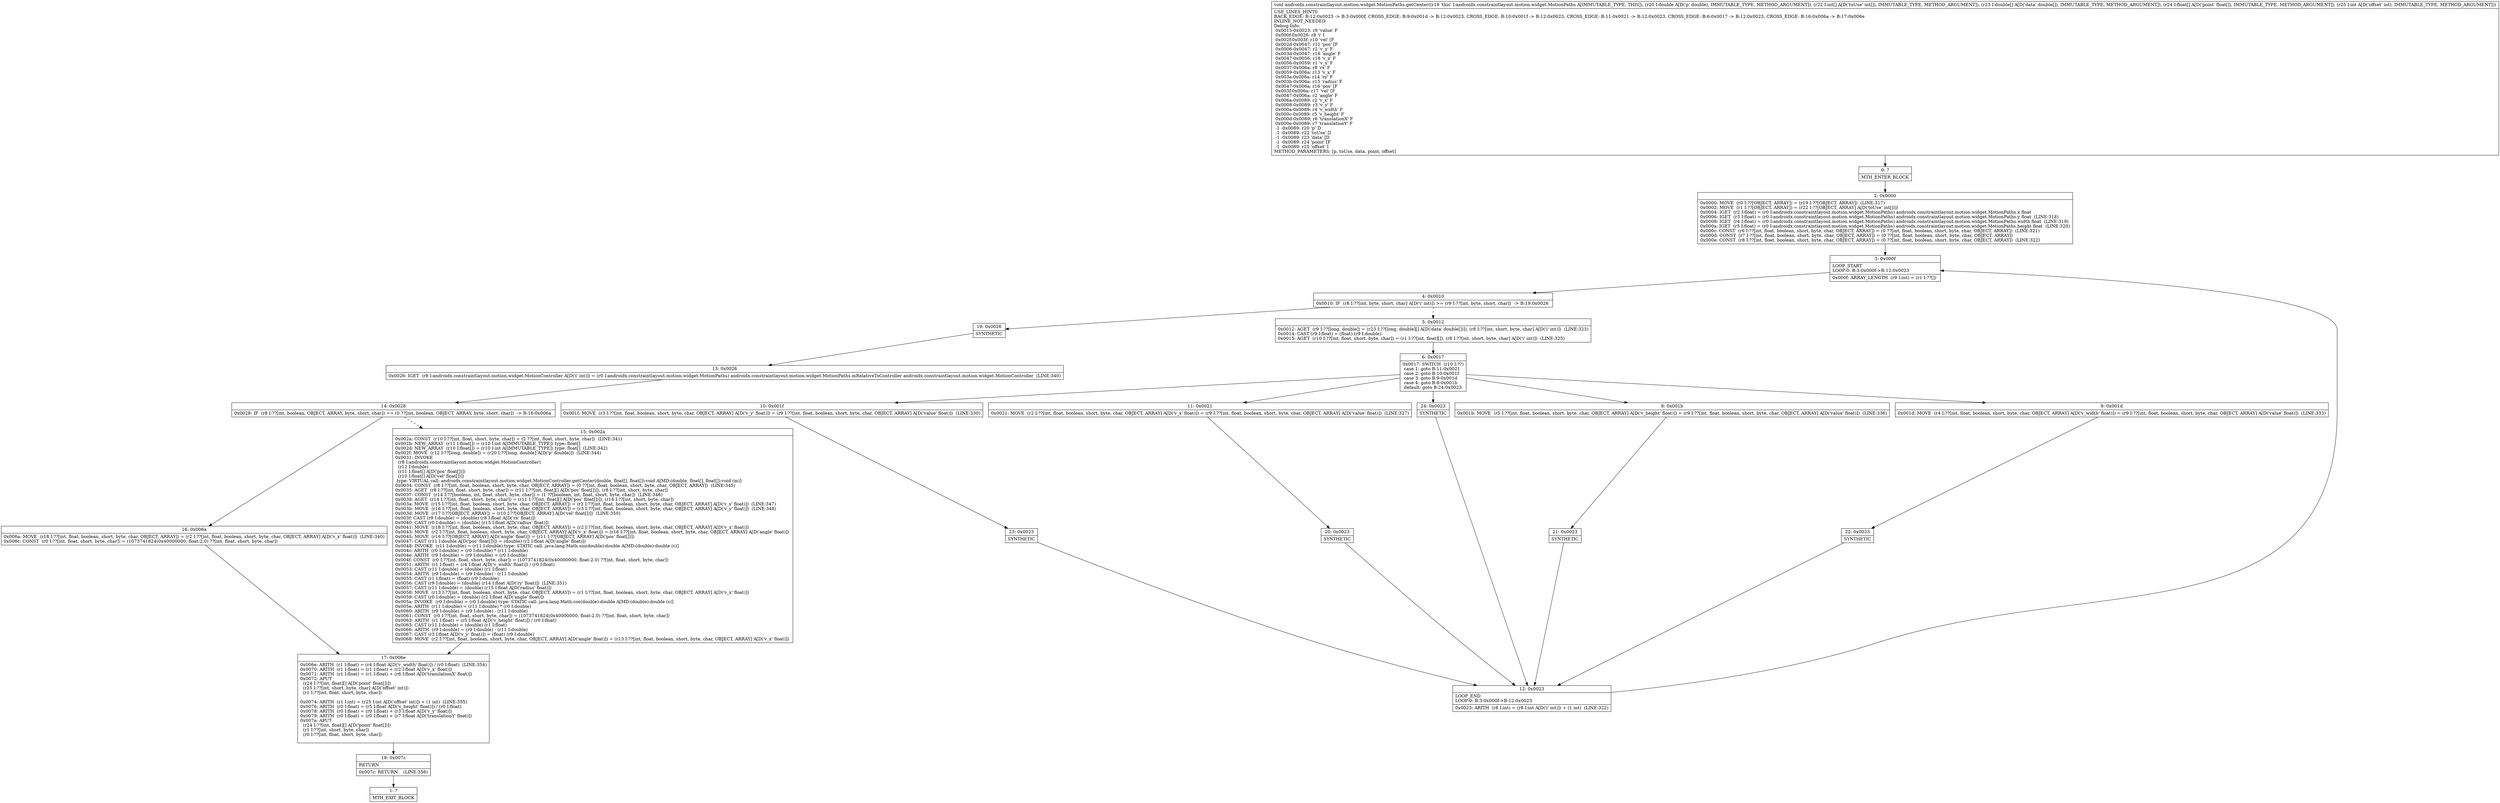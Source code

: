 digraph "CFG forandroidx.constraintlayout.motion.widget.MotionPaths.getCenter(D[I[D[FI)V" {
Node_0 [shape=record,label="{0\:\ ?|MTH_ENTER_BLOCK\l}"];
Node_2 [shape=record,label="{2\:\ 0x0000|0x0000: MOVE  (r0 I:??[OBJECT, ARRAY]) = (r19 I:??[OBJECT, ARRAY])  (LINE:317)\l0x0002: MOVE  (r1 I:??[OBJECT, ARRAY]) = (r22 I:??[OBJECT, ARRAY] A[D('toUse' int[])]) \l0x0004: IGET  (r2 I:float) = (r0 I:androidx.constraintlayout.motion.widget.MotionPaths) androidx.constraintlayout.motion.widget.MotionPaths.x float \l0x0006: IGET  (r3 I:float) = (r0 I:androidx.constraintlayout.motion.widget.MotionPaths) androidx.constraintlayout.motion.widget.MotionPaths.y float  (LINE:318)\l0x0008: IGET  (r4 I:float) = (r0 I:androidx.constraintlayout.motion.widget.MotionPaths) androidx.constraintlayout.motion.widget.MotionPaths.width float  (LINE:319)\l0x000a: IGET  (r5 I:float) = (r0 I:androidx.constraintlayout.motion.widget.MotionPaths) androidx.constraintlayout.motion.widget.MotionPaths.height float  (LINE:320)\l0x000c: CONST  (r6 I:??[int, float, boolean, short, byte, char, OBJECT, ARRAY]) = (0 ??[int, float, boolean, short, byte, char, OBJECT, ARRAY])  (LINE:321)\l0x000d: CONST  (r7 I:??[int, float, boolean, short, byte, char, OBJECT, ARRAY]) = (0 ??[int, float, boolean, short, byte, char, OBJECT, ARRAY]) \l0x000e: CONST  (r8 I:??[int, float, boolean, short, byte, char, OBJECT, ARRAY]) = (0 ??[int, float, boolean, short, byte, char, OBJECT, ARRAY])  (LINE:322)\l}"];
Node_3 [shape=record,label="{3\:\ 0x000f|LOOP_START\lLOOP:0: B:3:0x000f\-\>B:12:0x0023\l|0x000f: ARRAY_LENGTH  (r9 I:int) = (r1 I:??[]) \l}"];
Node_4 [shape=record,label="{4\:\ 0x0010|0x0010: IF  (r8 I:??[int, byte, short, char] A[D('i' int)]) \>= (r9 I:??[int, byte, short, char])  \-\> B:19:0x0026 \l}"];
Node_5 [shape=record,label="{5\:\ 0x0012|0x0012: AGET  (r9 I:??[long, double]) = (r23 I:??[long, double][] A[D('data' double[])]), (r8 I:??[int, short, byte, char] A[D('i' int)])  (LINE:323)\l0x0014: CAST (r9 I:float) = (float) (r9 I:double) \l0x0015: AGET  (r10 I:??[int, float, short, byte, char]) = (r1 I:??[int, float][]), (r8 I:??[int, short, byte, char] A[D('i' int)])  (LINE:325)\l}"];
Node_6 [shape=record,label="{6\:\ 0x0017|0x0017: SWITCH  (r10 I:??)\l case 1: goto B:11:0x0021\l case 2: goto B:10:0x001f\l case 3: goto B:9:0x001d\l case 4: goto B:8:0x001b\l default: goto B:24:0x0023 \l}"];
Node_8 [shape=record,label="{8\:\ 0x001b|0x001b: MOVE  (r5 I:??[int, float, boolean, short, byte, char, OBJECT, ARRAY] A[D('v_height' float)]) = (r9 I:??[int, float, boolean, short, byte, char, OBJECT, ARRAY] A[D('value' float)])  (LINE:336)\l}"];
Node_21 [shape=record,label="{21\:\ 0x0023|SYNTHETIC\l}"];
Node_12 [shape=record,label="{12\:\ 0x0023|LOOP_END\lLOOP:0: B:3:0x000f\-\>B:12:0x0023\l|0x0023: ARITH  (r8 I:int) = (r8 I:int A[D('i' int)]) + (1 int)  (LINE:322)\l}"];
Node_9 [shape=record,label="{9\:\ 0x001d|0x001d: MOVE  (r4 I:??[int, float, boolean, short, byte, char, OBJECT, ARRAY] A[D('v_width' float)]) = (r9 I:??[int, float, boolean, short, byte, char, OBJECT, ARRAY] A[D('value' float)])  (LINE:333)\l}"];
Node_22 [shape=record,label="{22\:\ 0x0023|SYNTHETIC\l}"];
Node_10 [shape=record,label="{10\:\ 0x001f|0x001f: MOVE  (r3 I:??[int, float, boolean, short, byte, char, OBJECT, ARRAY] A[D('v_y' float)]) = (r9 I:??[int, float, boolean, short, byte, char, OBJECT, ARRAY] A[D('value' float)])  (LINE:330)\l}"];
Node_23 [shape=record,label="{23\:\ 0x0023|SYNTHETIC\l}"];
Node_11 [shape=record,label="{11\:\ 0x0021|0x0021: MOVE  (r2 I:??[int, float, boolean, short, byte, char, OBJECT, ARRAY] A[D('v_x' float)]) = (r9 I:??[int, float, boolean, short, byte, char, OBJECT, ARRAY] A[D('value' float)])  (LINE:327)\l}"];
Node_20 [shape=record,label="{20\:\ 0x0023|SYNTHETIC\l}"];
Node_24 [shape=record,label="{24\:\ 0x0023|SYNTHETIC\l}"];
Node_19 [shape=record,label="{19\:\ 0x0026|SYNTHETIC\l}"];
Node_13 [shape=record,label="{13\:\ 0x0026|0x0026: IGET  (r8 I:androidx.constraintlayout.motion.widget.MotionController A[D('i' int)]) = (r0 I:androidx.constraintlayout.motion.widget.MotionPaths) androidx.constraintlayout.motion.widget.MotionPaths.mRelativeToController androidx.constraintlayout.motion.widget.MotionController  (LINE:340)\l}"];
Node_14 [shape=record,label="{14\:\ 0x0028|0x0028: IF  (r8 I:??[int, boolean, OBJECT, ARRAY, byte, short, char]) == (0 ??[int, boolean, OBJECT, ARRAY, byte, short, char])  \-\> B:16:0x006a \l}"];
Node_15 [shape=record,label="{15\:\ 0x002a|0x002a: CONST  (r10 I:??[int, float, short, byte, char]) = (2 ??[int, float, short, byte, char])  (LINE:341)\l0x002b: NEW_ARRAY  (r11 I:float[]) = (r10 I:int A[IMMUTABLE_TYPE]) type: float[] \l0x002d: NEW_ARRAY  (r10 I:float[]) = (r10 I:int A[IMMUTABLE_TYPE]) type: float[]  (LINE:342)\l0x002f: MOVE  (r12 I:??[long, double]) = (r20 I:??[long, double] A[D('p' double)])  (LINE:344)\l0x0031: INVOKE  \l  (r8 I:androidx.constraintlayout.motion.widget.MotionController)\l  (r12 I:double)\l  (r11 I:float[] A[D('pos' float[])])\l  (r10 I:float[] A[D('vel' float[])])\l type: VIRTUAL call: androidx.constraintlayout.motion.widget.MotionController.getCenter(double, float[], float[]):void A[MD:(double, float[], float[]):void (m)]\l0x0034: CONST  (r8 I:??[int, float, boolean, short, byte, char, OBJECT, ARRAY]) = (0 ??[int, float, boolean, short, byte, char, OBJECT, ARRAY])  (LINE:345)\l0x0035: AGET  (r8 I:??[int, float, short, byte, char]) = (r11 I:??[int, float][] A[D('pos' float[])]), (r8 I:??[int, short, byte, char]) \l0x0037: CONST  (r14 I:??[boolean, int, float, short, byte, char]) = (1 ??[boolean, int, float, short, byte, char])  (LINE:346)\l0x0038: AGET  (r14 I:??[int, float, short, byte, char]) = (r11 I:??[int, float][] A[D('pos' float[])]), (r14 I:??[int, short, byte, char]) \l0x003a: MOVE  (r15 I:??[int, float, boolean, short, byte, char, OBJECT, ARRAY]) = (r2 I:??[int, float, boolean, short, byte, char, OBJECT, ARRAY] A[D('v_x' float)])  (LINE:347)\l0x003b: MOVE  (r16 I:??[int, float, boolean, short, byte, char, OBJECT, ARRAY]) = (r3 I:??[int, float, boolean, short, byte, char, OBJECT, ARRAY] A[D('v_y' float)])  (LINE:348)\l0x003d: MOVE  (r17 I:??[OBJECT, ARRAY]) = (r10 I:??[OBJECT, ARRAY] A[D('vel' float[])])  (LINE:350)\l0x003f: CAST (r9 I:double) = (double) (r8 I:float A[D('rx' float)]) \l0x0040: CAST (r0 I:double) = (double) (r15 I:float A[D('radius' float)]) \l0x0041: MOVE  (r18 I:??[int, float, boolean, short, byte, char, OBJECT, ARRAY]) = (r2 I:??[int, float, boolean, short, byte, char, OBJECT, ARRAY] A[D('v_x' float)]) \l0x0043: MOVE  (r2 I:??[int, float, boolean, short, byte, char, OBJECT, ARRAY] A[D('v_x' float)]) = (r16 I:??[int, float, boolean, short, byte, char, OBJECT, ARRAY] A[D('angle' float)]) \l0x0045: MOVE  (r16 I:??[OBJECT, ARRAY] A[D('angle' float)]) = (r11 I:??[OBJECT, ARRAY] A[D('pos' float[])]) \l0x0047: CAST (r11 I:double A[D('pos' float[])]) = (double) (r2 I:float A[D('angle' float)]) \l0x0048: INVOKE  (r11 I:double) = (r11 I:double) type: STATIC call: java.lang.Math.sin(double):double A[MD:(double):double (c)]\l0x004c: ARITH  (r0 I:double) = (r0 I:double) * (r11 I:double) \l0x004e: ARITH  (r9 I:double) = (r9 I:double) + (r0 I:double) \l0x004f: CONST  (r0 I:??[int, float, short, byte, char]) = (1073741824(0x40000000, float:2.0) ??[int, float, short, byte, char]) \l0x0051: ARITH  (r1 I:float) = (r4 I:float A[D('v_width' float)]) \/ (r0 I:float) \l0x0053: CAST (r11 I:double) = (double) (r1 I:float) \l0x0054: ARITH  (r9 I:double) = (r9 I:double) \- (r11 I:double) \l0x0055: CAST (r1 I:float) = (float) (r9 I:double) \l0x0056: CAST (r9 I:double) = (double) (r14 I:float A[D('ry' float)])  (LINE:351)\l0x0057: CAST (r11 I:double) = (double) (r15 I:float A[D('radius' float)]) \l0x0058: MOVE  (r13 I:??[int, float, boolean, short, byte, char, OBJECT, ARRAY]) = (r1 I:??[int, float, boolean, short, byte, char, OBJECT, ARRAY] A[D('v_x' float)]) \l0x0059: CAST (r0 I:double) = (double) (r2 I:float A[D('angle' float)]) \l0x005a: INVOKE  (r0 I:double) = (r0 I:double) type: STATIC call: java.lang.Math.cos(double):double A[MD:(double):double (c)]\l0x005e: ARITH  (r11 I:double) = (r11 I:double) * (r0 I:double) \l0x0060: ARITH  (r9 I:double) = (r9 I:double) \- (r11 I:double) \l0x0061: CONST  (r0 I:??[int, float, short, byte, char]) = (1073741824(0x40000000, float:2.0) ??[int, float, short, byte, char]) \l0x0063: ARITH  (r1 I:float) = (r5 I:float A[D('v_height' float)]) \/ (r0 I:float) \l0x0065: CAST (r11 I:double) = (double) (r1 I:float) \l0x0066: ARITH  (r9 I:double) = (r9 I:double) \- (r11 I:double) \l0x0067: CAST (r3 I:float A[D('v_y' float)]) = (float) (r9 I:double) \l0x0068: MOVE  (r2 I:??[int, float, boolean, short, byte, char, OBJECT, ARRAY] A[D('angle' float)]) = (r13 I:??[int, float, boolean, short, byte, char, OBJECT, ARRAY] A[D('v_x' float)]) \l}"];
Node_17 [shape=record,label="{17\:\ 0x006e|0x006e: ARITH  (r1 I:float) = (r4 I:float A[D('v_width' float)]) \/ (r0 I:float)  (LINE:354)\l0x0070: ARITH  (r1 I:float) = (r1 I:float) + (r2 I:float A[D('v_x' float)]) \l0x0071: ARITH  (r1 I:float) = (r1 I:float) + (r6 I:float A[D('translationX' float)]) \l0x0072: APUT  \l  (r24 I:??[int, float][] A[D('point' float[])])\l  (r25 I:??[int, short, byte, char] A[D('offset' int)])\l  (r1 I:??[int, float, short, byte, char])\l \l0x0074: ARITH  (r1 I:int) = (r25 I:int A[D('offset' int)]) + (1 int)  (LINE:355)\l0x0076: ARITH  (r0 I:float) = (r5 I:float A[D('v_height' float)]) \/ (r0 I:float) \l0x0078: ARITH  (r0 I:float) = (r0 I:float) + (r3 I:float A[D('v_y' float)]) \l0x0079: ARITH  (r0 I:float) = (r0 I:float) + (r7 I:float A[D('translationY' float)]) \l0x007a: APUT  \l  (r24 I:??[int, float][] A[D('point' float[])])\l  (r1 I:??[int, short, byte, char])\l  (r0 I:??[int, float, short, byte, char])\l \l}"];
Node_18 [shape=record,label="{18\:\ 0x007c|RETURN\l|0x007c: RETURN    (LINE:356)\l}"];
Node_1 [shape=record,label="{1\:\ ?|MTH_EXIT_BLOCK\l}"];
Node_16 [shape=record,label="{16\:\ 0x006a|0x006a: MOVE  (r18 I:??[int, float, boolean, short, byte, char, OBJECT, ARRAY]) = (r2 I:??[int, float, boolean, short, byte, char, OBJECT, ARRAY] A[D('v_x' float)])  (LINE:340)\l0x006c: CONST  (r0 I:??[int, float, short, byte, char]) = (1073741824(0x40000000, float:2.0) ??[int, float, short, byte, char]) \l}"];
MethodNode[shape=record,label="{void androidx.constraintlayout.motion.widget.MotionPaths.getCenter((r19 'this' I:androidx.constraintlayout.motion.widget.MotionPaths A[IMMUTABLE_TYPE, THIS]), (r20 I:double A[D('p' double), IMMUTABLE_TYPE, METHOD_ARGUMENT]), (r22 I:int[] A[D('toUse' int[]), IMMUTABLE_TYPE, METHOD_ARGUMENT]), (r23 I:double[] A[D('data' double[]), IMMUTABLE_TYPE, METHOD_ARGUMENT]), (r24 I:float[] A[D('point' float[]), IMMUTABLE_TYPE, METHOD_ARGUMENT]), (r25 I:int A[D('offset' int), IMMUTABLE_TYPE, METHOD_ARGUMENT]))  | USE_LINES_HINTS\lBACK_EDGE: B:12:0x0023 \-\> B:3:0x000f, CROSS_EDGE: B:9:0x001d \-\> B:12:0x0023, CROSS_EDGE: B:10:0x001f \-\> B:12:0x0023, CROSS_EDGE: B:11:0x0021 \-\> B:12:0x0023, CROSS_EDGE: B:6:0x0017 \-\> B:12:0x0023, CROSS_EDGE: B:16:0x006a \-\> B:17:0x006e\lINLINE_NOT_NEEDED\lDebug Info:\l  0x0015\-0x0023: r9 'value' F\l  0x000f\-0x0026: r8 'i' I\l  0x002f\-0x003f: r10 'vel' [F\l  0x002d\-0x0047: r11 'pos' [F\l  0x0006\-0x0047: r2 'v_x' F\l  0x003d\-0x0047: r16 'angle' F\l  0x0047\-0x0056: r18 'v_x' F\l  0x0056\-0x0059: r1 'v_x' F\l  0x0037\-0x006a: r8 'rx' F\l  0x0059\-0x006a: r13 'v_x' F\l  0x003a\-0x006a: r14 'ry' F\l  0x003b\-0x006a: r15 'radius' F\l  0x0047\-0x006a: r16 'pos' [F\l  0x003f\-0x006a: r17 'vel' [F\l  0x0047\-0x006a: r2 'angle' F\l  0x006a\-0x0089: r2 'v_x' F\l  0x0008\-0x0089: r3 'v_y' F\l  0x000a\-0x0089: r4 'v_width' F\l  0x000c\-0x0089: r5 'v_height' F\l  0x000d\-0x0089: r6 'translationX' F\l  0x000e\-0x0089: r7 'translationY' F\l  \-1 \-0x0089: r20 'p' D\l  \-1 \-0x0089: r22 'toUse' [I\l  \-1 \-0x0089: r23 'data' [D\l  \-1 \-0x0089: r24 'point' [F\l  \-1 \-0x0089: r25 'offset' I\lMETHOD_PARAMETERS: [p, toUse, data, point, offset]\l}"];
MethodNode -> Node_0;Node_0 -> Node_2;
Node_2 -> Node_3;
Node_3 -> Node_4;
Node_4 -> Node_5[style=dashed];
Node_4 -> Node_19;
Node_5 -> Node_6;
Node_6 -> Node_8;
Node_6 -> Node_9;
Node_6 -> Node_10;
Node_6 -> Node_11;
Node_6 -> Node_24;
Node_8 -> Node_21;
Node_21 -> Node_12;
Node_12 -> Node_3;
Node_9 -> Node_22;
Node_22 -> Node_12;
Node_10 -> Node_23;
Node_23 -> Node_12;
Node_11 -> Node_20;
Node_20 -> Node_12;
Node_24 -> Node_12;
Node_19 -> Node_13;
Node_13 -> Node_14;
Node_14 -> Node_15[style=dashed];
Node_14 -> Node_16;
Node_15 -> Node_17;
Node_17 -> Node_18;
Node_18 -> Node_1;
Node_16 -> Node_17;
}

